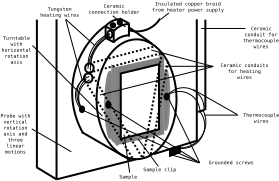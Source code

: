 <?xml version="1.0"?>
<dia:diagram xmlns:dia="http://www.lysator.liu.se/~alla/dia/">
  <dia:layer name="Background" visible="false"/>
  <dia:layer name="New layer" visible="true">
    <dia:object type="Standard - Ellipse" version="0" id="O0">
      <dia:attribute name="obj_pos">
        <dia:point val="5,2"/>
      </dia:attribute>
      <dia:attribute name="obj_bb">
        <dia:rectangle val="4.95,1.95;9.05,8.04"/>
      </dia:attribute>
      <dia:attribute name="elem_corner">
        <dia:point val="5,2"/>
      </dia:attribute>
      <dia:attribute name="elem_width">
        <dia:real val="4"/>
      </dia:attribute>
      <dia:attribute name="elem_height">
        <dia:real val="5.99"/>
      </dia:attribute>
    </dia:object>
    <dia:object type="Standard - Polygon" version="0" id="O1">
      <dia:attribute name="obj_pos">
        <dia:point val="5.982,3.439"/>
      </dia:attribute>
      <dia:attribute name="obj_bb">
        <dia:rectangle val="5.932,2.847;8.383,7.303"/>
      </dia:attribute>
      <dia:attribute name="poly_points">
        <dia:point val="5.982,3.439"/>
        <dia:point val="8.333,2.909"/>
        <dia:point val="8.333,6.71"/>
        <dia:point val="6.0,7.24"/>
      </dia:attribute>
      <dia:attribute name="line_color">
        <dia:color val="#818181"/>
      </dia:attribute>
      <dia:attribute name="inner_color">
        <dia:color val="#7f7f7f"/>
      </dia:attribute>
      <dia:attribute name="show_background">
        <dia:boolean val="true"/>
      </dia:attribute>
    </dia:object>
    <dia:object type="Standard - Line" version="0" id="O2">
      <dia:attribute name="obj_pos">
        <dia:point val="6.693,8.04"/>
      </dia:attribute>
      <dia:attribute name="obj_bb">
        <dia:rectangle val="4.224,6.597;6.736,8.084"/>
      </dia:attribute>
      <dia:attribute name="conn_endpoints">
        <dia:point val="6.693,8.04"/>
        <dia:point val="4.268,6.64"/>
      </dia:attribute>
      <dia:attribute name="numcp">
        <dia:int val="1"/>
      </dia:attribute>
    </dia:object>
    <dia:object type="Standard - Arc" version="0" id="O3">
      <dia:attribute name="obj_pos">
        <dia:point val="5.415,1.343"/>
      </dia:attribute>
      <dia:attribute name="obj_bb">
        <dia:rectangle val="3.731,1.294;5.464,6.739"/>
      </dia:attribute>
      <dia:attribute name="conn_endpoints">
        <dia:point val="5.415,1.343"/>
        <dia:point val="4.325,6.69"/>
      </dia:attribute>
      <dia:attribute name="curve_distance">
        <dia:real val="1.026"/>
      </dia:attribute>
    </dia:object>
    <dia:object type="Standard - Line" version="0" id="O4">
      <dia:attribute name="obj_pos">
        <dia:point val="3,1"/>
      </dia:attribute>
      <dia:attribute name="obj_bb">
        <dia:rectangle val="2.95,0.95;3.05,9.05"/>
      </dia:attribute>
      <dia:attribute name="conn_endpoints">
        <dia:point val="3,1"/>
        <dia:point val="3,9"/>
      </dia:attribute>
      <dia:attribute name="numcp">
        <dia:int val="1"/>
      </dia:attribute>
    </dia:object>
    <dia:object type="Standard - Line" version="0" id="O5">
      <dia:attribute name="obj_pos">
        <dia:point val="3,9"/>
      </dia:attribute>
      <dia:attribute name="obj_bb">
        <dia:rectangle val="2.952,7.942;7.048,9.048"/>
      </dia:attribute>
      <dia:attribute name="conn_endpoints">
        <dia:point val="3,9"/>
        <dia:point val="7,7.99"/>
      </dia:attribute>
      <dia:attribute name="numcp">
        <dia:int val="1"/>
      </dia:attribute>
      <dia:connections>
        <dia:connection handle="1" to="O0" connection="6"/>
      </dia:connections>
    </dia:object>
    <dia:object type="Standard - Line" version="0" id="O6">
      <dia:attribute name="obj_pos">
        <dia:point val="3,9"/>
      </dia:attribute>
      <dia:attribute name="obj_bb">
        <dia:rectangle val="1.95,8.348;3.043,9.043"/>
      </dia:attribute>
      <dia:attribute name="conn_endpoints">
        <dia:point val="3,9"/>
        <dia:point val="1.993,8.39"/>
      </dia:attribute>
      <dia:attribute name="numcp">
        <dia:int val="1"/>
      </dia:attribute>
    </dia:object>
    <dia:object type="Standard - Line" version="0" id="O7">
      <dia:attribute name="obj_pos">
        <dia:point val="2.018,8.415"/>
      </dia:attribute>
      <dia:attribute name="obj_bb">
        <dia:rectangle val="1.968,0.965;2.068,8.465"/>
      </dia:attribute>
      <dia:attribute name="conn_endpoints">
        <dia:point val="2.018,8.415"/>
        <dia:point val="2.018,1.015"/>
      </dia:attribute>
      <dia:attribute name="numcp">
        <dia:int val="1"/>
      </dia:attribute>
    </dia:object>
    <dia:object type="Standard - Line" version="0" id="O8">
      <dia:attribute name="obj_pos">
        <dia:point val="7.843,7.74"/>
      </dia:attribute>
      <dia:attribute name="obj_bb">
        <dia:rectangle val="7.795,7.018;10.066,7.788"/>
      </dia:attribute>
      <dia:attribute name="conn_endpoints">
        <dia:point val="7.843,7.74"/>
        <dia:point val="10.018,7.065"/>
      </dia:attribute>
      <dia:attribute name="numcp">
        <dia:int val="1"/>
      </dia:attribute>
    </dia:object>
    <dia:object type="Standard - Polygon" version="0" id="O9">
      <dia:attribute name="obj_pos">
        <dia:point val="6.212,3.705"/>
      </dia:attribute>
      <dia:attribute name="obj_bb">
        <dia:rectangle val="6.162,3.182;8.171,7.039"/>
      </dia:attribute>
      <dia:attribute name="poly_points">
        <dia:point val="6.212,3.705"/>
        <dia:point val="8.121,3.245"/>
        <dia:point val="8.121,6.498"/>
        <dia:point val="6.212,6.975"/>
      </dia:attribute>
      <dia:attribute name="show_background">
        <dia:boolean val="true"/>
      </dia:attribute>
    </dia:object>
    <dia:object type="Standard - Line" version="0" id="O10">
      <dia:attribute name="obj_pos">
        <dia:point val="10.012,7.099"/>
      </dia:attribute>
      <dia:attribute name="obj_bb">
        <dia:rectangle val="9.962,0.95;10.062,7.149"/>
      </dia:attribute>
      <dia:attribute name="conn_endpoints">
        <dia:point val="10.012,7.099"/>
        <dia:point val="10.012,1.0"/>
      </dia:attribute>
      <dia:attribute name="numcp">
        <dia:int val="1"/>
      </dia:attribute>
    </dia:object>
    <dia:object type="Standard - Polygon" version="0" id="O11">
      <dia:attribute name="obj_pos">
        <dia:point val="6.017,3.475"/>
      </dia:attribute>
      <dia:attribute name="obj_bb">
        <dia:rectangle val="5.737,3.244;6.067,7.354"/>
      </dia:attribute>
      <dia:attribute name="poly_points">
        <dia:point val="6.017,3.475"/>
        <dia:point val="6.017,7.24"/>
        <dia:point val="5.787,7.028"/>
        <dia:point val="5.787,3.333"/>
      </dia:attribute>
      <dia:attribute name="line_color">
        <dia:color val="#838383"/>
      </dia:attribute>
      <dia:attribute name="inner_color">
        <dia:color val="#878787"/>
      </dia:attribute>
      <dia:attribute name="show_background">
        <dia:boolean val="true"/>
      </dia:attribute>
    </dia:object>
    <dia:object type="Standard - Beziergon" version="0" id="O12">
      <dia:attribute name="obj_pos">
        <dia:point val="5.77,4.235"/>
      </dia:attribute>
      <dia:attribute name="obj_bb">
        <dia:rectangle val="5.346,2.856;5.858,7.77"/>
      </dia:attribute>
      <dia:attribute name="bez_points">
        <dia:point val="5.77,4.235"/>
        <dia:point val="5.787,5.543"/>
        <dia:point val="5.787,4.659"/>
        <dia:point val="5.787,6.18"/>
        <dia:point val="5.787,7.7"/>
        <dia:point val="5.452,6.745"/>
        <dia:point val="5.434,5.313"/>
        <dia:point val="5.416,3.881"/>
        <dia:point val="5.752,2.927"/>
      </dia:attribute>
      <dia:attribute name="corner_types">
        <dia:enum val="0"/>
        <dia:enum val="0"/>
        <dia:enum val="0"/>
        <dia:enum val="0"/>
      </dia:attribute>
      <dia:attribute name="line_color">
        <dia:color val="#878787"/>
      </dia:attribute>
      <dia:attribute name="inner_color">
        <dia:color val="#7f7f7f"/>
      </dia:attribute>
      <dia:attribute name="show_background">
        <dia:boolean val="true"/>
      </dia:attribute>
    </dia:object>
    <dia:object type="Standard - Beziergon" version="0" id="O13">
      <dia:attribute name="obj_pos">
        <dia:point val="8.633,5.083"/>
      </dia:attribute>
      <dia:attribute name="obj_bb">
        <dia:rectangle val="8.262,3.086;8.739,7.028"/>
      </dia:attribute>
      <dia:attribute name="bez_points">
        <dia:point val="8.633,5.083"/>
        <dia:point val="8.598,6.957"/>
        <dia:point val="8.333,6.851"/>
        <dia:point val="8.333,5.667"/>
        <dia:point val="8.333,4.482"/>
        <dia:point val="8.333,5.561"/>
        <dia:point val="8.333,4.359"/>
        <dia:point val="8.333,3.157"/>
        <dia:point val="8.669,3.21"/>
      </dia:attribute>
      <dia:attribute name="corner_types">
        <dia:enum val="0"/>
        <dia:enum val="0"/>
        <dia:enum val="0"/>
        <dia:enum val="0"/>
      </dia:attribute>
      <dia:attribute name="line_color">
        <dia:color val="#8b8b8b"/>
      </dia:attribute>
      <dia:attribute name="inner_color">
        <dia:color val="#7f7f7f"/>
      </dia:attribute>
      <dia:attribute name="show_background">
        <dia:boolean val="true"/>
      </dia:attribute>
    </dia:object>
    <dia:object type="Standard - Ellipse" version="0" id="O14">
      <dia:attribute name="obj_pos">
        <dia:point val="5.487,5.137"/>
      </dia:attribute>
      <dia:attribute name="obj_bb">
        <dia:rectangle val="5.437,5.087;5.749,5.469"/>
      </dia:attribute>
      <dia:attribute name="elem_corner">
        <dia:point val="5.487,5.137"/>
      </dia:attribute>
      <dia:attribute name="elem_width">
        <dia:real val="0.212"/>
      </dia:attribute>
      <dia:attribute name="elem_height">
        <dia:real val="0.283"/>
      </dia:attribute>
      <dia:attribute name="inner_color">
        <dia:color val="#070707"/>
      </dia:attribute>
    </dia:object>
    <dia:object type="Standard - Ellipse" version="0" id="O15">
      <dia:attribute name="obj_pos">
        <dia:point val="8.402,4.722"/>
      </dia:attribute>
      <dia:attribute name="obj_bb">
        <dia:rectangle val="8.352,4.672;8.665,5.054"/>
      </dia:attribute>
      <dia:attribute name="elem_corner">
        <dia:point val="8.402,4.722"/>
      </dia:attribute>
      <dia:attribute name="elem_width">
        <dia:real val="0.212"/>
      </dia:attribute>
      <dia:attribute name="elem_height">
        <dia:real val="0.283"/>
      </dia:attribute>
      <dia:attribute name="inner_color">
        <dia:color val="#070707"/>
      </dia:attribute>
    </dia:object>
    <dia:object type="Standard - Line" version="0" id="O16">
      <dia:attribute name="obj_pos">
        <dia:point val="8.368,2.962"/>
      </dia:attribute>
      <dia:attribute name="obj_bb">
        <dia:rectangle val="8.063,2.727;8.409,3.002"/>
      </dia:attribute>
      <dia:attribute name="conn_endpoints">
        <dia:point val="8.368,2.962"/>
        <dia:point val="8.103,2.768"/>
      </dia:attribute>
      <dia:attribute name="numcp">
        <dia:int val="1"/>
      </dia:attribute>
      <dia:attribute name="line_color">
        <dia:color val="#838383"/>
      </dia:attribute>
    </dia:object>
    <dia:object type="Standard - Arc" version="0" id="O17">
      <dia:attribute name="obj_pos">
        <dia:point val="6.627,1.795"/>
      </dia:attribute>
      <dia:attribute name="obj_bb">
        <dia:rectangle val="5.811,1.75;6.673,2.184"/>
      </dia:attribute>
      <dia:attribute name="conn_endpoints">
        <dia:point val="6.627,1.795"/>
        <dia:point val="5.857,2.139"/>
      </dia:attribute>
      <dia:attribute name="curve_distance">
        <dia:real val="0.081"/>
      </dia:attribute>
    </dia:object>
    <dia:object type="Standard - Line" version="0" id="O18">
      <dia:attribute name="obj_pos">
        <dia:point val="5.857,2.139"/>
      </dia:attribute>
      <dia:attribute name="obj_bb">
        <dia:rectangle val="5.37,1.865;5.901,2.183"/>
      </dia:attribute>
      <dia:attribute name="conn_endpoints">
        <dia:point val="5.857,2.139"/>
        <dia:point val="5.415,1.909"/>
      </dia:attribute>
      <dia:attribute name="numcp">
        <dia:int val="1"/>
      </dia:attribute>
    </dia:object>
    <dia:object type="Standard - Line" version="0" id="O19">
      <dia:attribute name="obj_pos">
        <dia:point val="5.857,2.174"/>
      </dia:attribute>
      <dia:attribute name="obj_bb">
        <dia:rectangle val="5.807,1.488;5.907,2.224"/>
      </dia:attribute>
      <dia:attribute name="conn_endpoints">
        <dia:point val="5.857,2.174"/>
        <dia:point val="5.857,1.538"/>
      </dia:attribute>
      <dia:attribute name="numcp">
        <dia:int val="1"/>
      </dia:attribute>
    </dia:object>
    <dia:object type="Standard - Line" version="0" id="O20">
      <dia:attribute name="obj_pos">
        <dia:point val="5.454,1.913"/>
      </dia:attribute>
      <dia:attribute name="obj_bb">
        <dia:rectangle val="5.404,1.227;5.504,1.963"/>
      </dia:attribute>
      <dia:attribute name="conn_endpoints">
        <dia:point val="5.454,1.913"/>
        <dia:point val="5.454,1.277"/>
      </dia:attribute>
      <dia:attribute name="numcp">
        <dia:int val="1"/>
      </dia:attribute>
    </dia:object>
    <dia:object type="Standard - Line" version="0" id="O21">
      <dia:attribute name="obj_pos">
        <dia:point val="6.621,1.86"/>
      </dia:attribute>
      <dia:attribute name="obj_bb">
        <dia:rectangle val="6.571,1.174;6.671,1.91"/>
      </dia:attribute>
      <dia:attribute name="conn_endpoints">
        <dia:point val="6.621,1.86"/>
        <dia:point val="6.621,1.224"/>
      </dia:attribute>
      <dia:attribute name="numcp">
        <dia:int val="1"/>
      </dia:attribute>
    </dia:object>
    <dia:object type="Standard - Arc" version="0" id="O22">
      <dia:attribute name="obj_pos">
        <dia:point val="6.581,1.236"/>
      </dia:attribute>
      <dia:attribute name="obj_bb">
        <dia:rectangle val="5.828,1.191;6.626,1.617"/>
      </dia:attribute>
      <dia:attribute name="conn_endpoints">
        <dia:point val="6.581,1.236"/>
        <dia:point val="5.874,1.572"/>
      </dia:attribute>
      <dia:attribute name="curve_distance">
        <dia:real val="0.081"/>
      </dia:attribute>
    </dia:object>
    <dia:object type="Standard - Line" version="0" id="O23">
      <dia:attribute name="obj_pos">
        <dia:point val="6.652,1.219"/>
      </dia:attribute>
      <dia:attribute name="obj_bb">
        <dia:rectangle val="6.112,0.909;6.696,1.264"/>
      </dia:attribute>
      <dia:attribute name="conn_endpoints">
        <dia:point val="6.652,1.219"/>
        <dia:point val="6.156,0.953"/>
      </dia:attribute>
      <dia:attribute name="numcp">
        <dia:int val="1"/>
      </dia:attribute>
    </dia:object>
    <dia:object type="Standard - Line" version="0" id="O24">
      <dia:attribute name="obj_pos">
        <dia:point val="5.873,1.571"/>
      </dia:attribute>
      <dia:attribute name="obj_bb">
        <dia:rectangle val="5.387,1.297;5.917,1.616"/>
      </dia:attribute>
      <dia:attribute name="conn_endpoints">
        <dia:point val="5.873,1.571"/>
        <dia:point val="5.431,1.342"/>
      </dia:attribute>
      <dia:attribute name="numcp">
        <dia:int val="1"/>
      </dia:attribute>
    </dia:object>
    <dia:object type="Standard - Arc" version="0" id="O25">
      <dia:attribute name="obj_pos">
        <dia:point val="6.174,0.989"/>
      </dia:attribute>
      <dia:attribute name="obj_bb">
        <dia:rectangle val="5.422,0.944;6.219,1.37"/>
      </dia:attribute>
      <dia:attribute name="conn_endpoints">
        <dia:point val="6.174,0.989"/>
        <dia:point val="5.467,1.325"/>
      </dia:attribute>
      <dia:attribute name="curve_distance">
        <dia:real val="0.081"/>
      </dia:attribute>
    </dia:object>
    <dia:object type="Standard - Line" version="0" id="O26">
      <dia:attribute name="obj_pos">
        <dia:point val="6.623,1.403"/>
      </dia:attribute>
      <dia:attribute name="obj_bb">
        <dia:rectangle val="6.582,1.362;7.807,2.25"/>
      </dia:attribute>
      <dia:attribute name="conn_endpoints">
        <dia:point val="6.623,1.403"/>
        <dia:point val="7.766,2.209"/>
      </dia:attribute>
      <dia:attribute name="numcp">
        <dia:int val="1"/>
      </dia:attribute>
    </dia:object>
    <dia:object type="Standard - Ellipse" version="0" id="O27">
      <dia:attribute name="obj_pos">
        <dia:point val="5.704,1.191"/>
      </dia:attribute>
      <dia:attribute name="obj_bb">
        <dia:rectangle val="5.654,1.141;5.984,1.453"/>
      </dia:attribute>
      <dia:attribute name="elem_corner">
        <dia:point val="5.704,1.191"/>
      </dia:attribute>
      <dia:attribute name="elem_width">
        <dia:real val="0.23"/>
      </dia:attribute>
      <dia:attribute name="elem_height">
        <dia:real val="0.212"/>
      </dia:attribute>
      <dia:attribute name="inner_color">
        <dia:color val="#070707"/>
      </dia:attribute>
    </dia:object>
    <dia:object type="Standard - Ellipse" version="0" id="O28">
      <dia:attribute name="obj_pos">
        <dia:point val="6.057,1.067"/>
      </dia:attribute>
      <dia:attribute name="obj_bb">
        <dia:rectangle val="6.007,1.017;6.319,1.311"/>
      </dia:attribute>
      <dia:attribute name="elem_corner">
        <dia:point val="6.057,1.067"/>
      </dia:attribute>
      <dia:attribute name="elem_width">
        <dia:real val="0.212"/>
      </dia:attribute>
      <dia:attribute name="elem_height">
        <dia:real val="0.194"/>
      </dia:attribute>
      <dia:attribute name="inner_color">
        <dia:color val="#070707"/>
      </dia:attribute>
    </dia:object>
    <dia:object type="Standard - Ellipse" version="0" id="O29">
      <dia:attribute name="obj_pos">
        <dia:point val="5.545,1.562"/>
      </dia:attribute>
      <dia:attribute name="obj_bb">
        <dia:rectangle val="5.495,1.512;5.842,1.983"/>
      </dia:attribute>
      <dia:attribute name="elem_corner">
        <dia:point val="5.545,1.562"/>
      </dia:attribute>
      <dia:attribute name="elem_width">
        <dia:real val="0.247"/>
      </dia:attribute>
      <dia:attribute name="elem_height">
        <dia:real val="0.371"/>
      </dia:attribute>
    </dia:object>
    <dia:object type="Standard - Arc" version="0" id="O30">
      <dia:attribute name="obj_pos">
        <dia:point val="8.179,0.961"/>
      </dia:attribute>
      <dia:attribute name="obj_bb">
        <dia:rectangle val="6.574,0.914;8.225,1.653"/>
      </dia:attribute>
      <dia:attribute name="conn_endpoints">
        <dia:point val="8.179,0.961"/>
        <dia:point val="6.621,1.542"/>
      </dia:attribute>
      <dia:attribute name="curve_distance">
        <dia:real val="-0.284"/>
      </dia:attribute>
      <dia:connections>
        <dia:connection handle="1" to="O21" connection="0"/>
      </dia:connections>
    </dia:object>
    <dia:object type="Standard - Ellipse" version="0" id="O31">
      <dia:attribute name="obj_pos">
        <dia:point val="4.431,3.206"/>
      </dia:attribute>
      <dia:attribute name="obj_bb">
        <dia:rectangle val="4.381,3.156;4.905,3.716"/>
      </dia:attribute>
      <dia:attribute name="elem_corner">
        <dia:point val="4.431,3.206"/>
      </dia:attribute>
      <dia:attribute name="elem_width">
        <dia:real val="0.424"/>
      </dia:attribute>
      <dia:attribute name="elem_height">
        <dia:real val="0.46"/>
      </dia:attribute>
      <dia:attribute name="border_width">
        <dia:real val="0.1"/>
      </dia:attribute>
    </dia:object>
    <dia:object type="Standard - Arc" version="0" id="O32">
      <dia:attribute name="obj_pos">
        <dia:point val="5.686,1.739"/>
      </dia:attribute>
      <dia:attribute name="obj_bb">
        <dia:rectangle val="4.71,1.739;5.686,3.347"/>
      </dia:attribute>
      <dia:attribute name="conn_endpoints">
        <dia:point val="5.686,1.739"/>
        <dia:point val="4.714,3.347"/>
      </dia:attribute>
      <dia:attribute name="curve_distance">
        <dia:real val="0.299"/>
      </dia:attribute>
      <dia:attribute name="line_width">
        <dia:real val="0"/>
      </dia:attribute>
    </dia:object>
    <dia:object type="Standard - Arc" version="0" id="O33">
      <dia:attribute name="obj_pos">
        <dia:point val="5.651,1.703"/>
      </dia:attribute>
      <dia:attribute name="obj_bb">
        <dia:rectangle val="4.572,1.703;5.651,3.33"/>
      </dia:attribute>
      <dia:attribute name="conn_endpoints">
        <dia:point val="5.651,1.703"/>
        <dia:point val="4.572,3.33"/>
      </dia:attribute>
      <dia:attribute name="curve_distance">
        <dia:real val="0.299"/>
      </dia:attribute>
      <dia:attribute name="line_width">
        <dia:real val="0"/>
      </dia:attribute>
    </dia:object>
    <dia:object type="Standard - Arc" version="0" id="O34">
      <dia:attribute name="obj_pos">
        <dia:point val="5.581,1.879"/>
      </dia:attribute>
      <dia:attribute name="obj_bb">
        <dia:rectangle val="4.572,1.879;5.581,3.471"/>
      </dia:attribute>
      <dia:attribute name="conn_endpoints">
        <dia:point val="5.581,1.879"/>
        <dia:point val="4.572,3.471"/>
      </dia:attribute>
      <dia:attribute name="curve_distance">
        <dia:real val="0.241"/>
      </dia:attribute>
      <dia:attribute name="line_width">
        <dia:real val="0"/>
      </dia:attribute>
      <dia:connections>
        <dia:connection handle="0" to="O29" connection="5"/>
      </dia:connections>
    </dia:object>
    <dia:object type="Standard - Arc" version="0" id="O35">
      <dia:attribute name="obj_pos">
        <dia:point val="5.686,1.827"/>
      </dia:attribute>
      <dia:attribute name="obj_bb">
        <dia:rectangle val="4.693,1.827;5.686,3.56"/>
      </dia:attribute>
      <dia:attribute name="conn_endpoints">
        <dia:point val="5.686,1.827"/>
        <dia:point val="4.696,3.56"/>
      </dia:attribute>
      <dia:attribute name="curve_distance">
        <dia:real val="0.299"/>
      </dia:attribute>
      <dia:attribute name="line_width">
        <dia:real val="0"/>
      </dia:attribute>
    </dia:object>
    <dia:object type="Standard - Ellipse" version="0" id="O36">
      <dia:attribute name="obj_pos">
        <dia:point val="4.373,3.703"/>
      </dia:attribute>
      <dia:attribute name="obj_bb">
        <dia:rectangle val="4.323,3.653;4.847,4.213"/>
      </dia:attribute>
      <dia:attribute name="elem_corner">
        <dia:point val="4.373,3.703"/>
      </dia:attribute>
      <dia:attribute name="elem_width">
        <dia:real val="0.424"/>
      </dia:attribute>
      <dia:attribute name="elem_height">
        <dia:real val="0.46"/>
      </dia:attribute>
      <dia:attribute name="border_width">
        <dia:real val="0.1"/>
      </dia:attribute>
    </dia:object>
    <dia:object type="Standard - Line" version="0" id="O37">
      <dia:attribute name="obj_pos">
        <dia:point val="4.643,3.206"/>
      </dia:attribute>
      <dia:attribute name="obj_bb">
        <dia:rectangle val="4.595,2.291;7.997,3.254"/>
      </dia:attribute>
      <dia:attribute name="conn_endpoints">
        <dia:point val="4.643,3.206"/>
        <dia:point val="7.949,2.34"/>
      </dia:attribute>
      <dia:attribute name="numcp">
        <dia:int val="1"/>
      </dia:attribute>
      <dia:attribute name="line_width">
        <dia:real val="0.1"/>
      </dia:attribute>
      <dia:attribute name="line_style">
        <dia:enum val="4"/>
      </dia:attribute>
      <dia:connections>
        <dia:connection handle="0" to="O31" connection="1"/>
      </dia:connections>
    </dia:object>
    <dia:object type="Standard - Line" version="0" id="O38">
      <dia:attribute name="obj_pos">
        <dia:point val="4.643,3.666"/>
      </dia:attribute>
      <dia:attribute name="obj_bb">
        <dia:rectangle val="4.595,2.645;8.28,3.714"/>
      </dia:attribute>
      <dia:attribute name="conn_endpoints">
        <dia:point val="4.643,3.666"/>
        <dia:point val="8.232,2.693"/>
      </dia:attribute>
      <dia:attribute name="numcp">
        <dia:int val="1"/>
      </dia:attribute>
      <dia:attribute name="line_width">
        <dia:real val="0.1"/>
      </dia:attribute>
      <dia:attribute name="line_style">
        <dia:enum val="4"/>
      </dia:attribute>
      <dia:connections>
        <dia:connection handle="0" to="O31" connection="6"/>
      </dia:connections>
    </dia:object>
    <dia:object type="Standard - Line" version="0" id="O39">
      <dia:attribute name="obj_pos">
        <dia:point val="4.837,3.86"/>
      </dia:attribute>
      <dia:attribute name="obj_bb">
        <dia:rectangle val="4.795,3.817;7.337,7.969"/>
      </dia:attribute>
      <dia:attribute name="conn_endpoints">
        <dia:point val="4.837,3.86"/>
        <dia:point val="7.295,7.926"/>
      </dia:attribute>
      <dia:attribute name="numcp">
        <dia:int val="1"/>
      </dia:attribute>
      <dia:attribute name="line_width">
        <dia:real val="0.1"/>
      </dia:attribute>
      <dia:attribute name="line_style">
        <dia:enum val="4"/>
      </dia:attribute>
    </dia:object>
    <dia:object type="Standard - Line" version="0" id="O40">
      <dia:attribute name="obj_pos">
        <dia:point val="4.435,4.095"/>
      </dia:attribute>
      <dia:attribute name="obj_bb">
        <dia:rectangle val="4.392,4.053;6.878,8.039"/>
      </dia:attribute>
      <dia:attribute name="conn_endpoints">
        <dia:point val="4.435,4.095"/>
        <dia:point val="6.835,7.997"/>
      </dia:attribute>
      <dia:attribute name="numcp">
        <dia:int val="1"/>
      </dia:attribute>
      <dia:attribute name="line_width">
        <dia:real val="0.1"/>
      </dia:attribute>
      <dia:attribute name="line_style">
        <dia:enum val="4"/>
      </dia:attribute>
      <dia:connections>
        <dia:connection handle="0" to="O36" connection="5"/>
      </dia:connections>
    </dia:object>
    <dia:object type="Standard - Line" version="0" id="O41">
      <dia:attribute name="obj_pos">
        <dia:point val="8.267,2.693"/>
      </dia:attribute>
      <dia:attribute name="obj_bb">
        <dia:rectangle val="7.281,2.644;8.316,7.957"/>
      </dia:attribute>
      <dia:attribute name="conn_endpoints">
        <dia:point val="8.267,2.693"/>
        <dia:point val="7.33,7.908"/>
      </dia:attribute>
      <dia:attribute name="numcp">
        <dia:int val="1"/>
      </dia:attribute>
      <dia:attribute name="line_width">
        <dia:real val="0.1"/>
      </dia:attribute>
      <dia:attribute name="line_style">
        <dia:enum val="4"/>
      </dia:attribute>
    </dia:object>
    <dia:object type="Standard - Line" version="0" id="O42">
      <dia:attribute name="obj_pos">
        <dia:point val="8.567,3.118"/>
      </dia:attribute>
      <dia:attribute name="obj_bb">
        <dia:rectangle val="7.652,3.068;8.617,7.851"/>
      </dia:attribute>
      <dia:attribute name="conn_endpoints">
        <dia:point val="8.567,3.118"/>
        <dia:point val="7.701,7.802"/>
      </dia:attribute>
      <dia:attribute name="numcp">
        <dia:int val="1"/>
      </dia:attribute>
      <dia:attribute name="line_width">
        <dia:real val="0.1"/>
      </dia:attribute>
      <dia:attribute name="line_style">
        <dia:enum val="4"/>
      </dia:attribute>
    </dia:object>
    <dia:object type="Standard - Arc" version="0" id="O43">
      <dia:attribute name="obj_pos">
        <dia:point val="4.484,3.825"/>
      </dia:attribute>
      <dia:attribute name="obj_bb">
        <dia:rectangle val="4.016,3.825;4.484,5.539"/>
      </dia:attribute>
      <dia:attribute name="conn_endpoints">
        <dia:point val="4.484,3.825"/>
        <dia:point val="4.343,5.539"/>
      </dia:attribute>
      <dia:attribute name="curve_distance">
        <dia:real val="0.394"/>
      </dia:attribute>
      <dia:attribute name="line_width">
        <dia:real val="0"/>
      </dia:attribute>
    </dia:object>
    <dia:object type="Standard - Arc" version="0" id="O44">
      <dia:attribute name="obj_pos">
        <dia:point val="4.661,4.019"/>
      </dia:attribute>
      <dia:attribute name="obj_bb">
        <dia:rectangle val="4.109,4.019;4.661,5.539"/>
      </dia:attribute>
      <dia:attribute name="conn_endpoints">
        <dia:point val="4.661,4.019"/>
        <dia:point val="4.325,5.539"/>
      </dia:attribute>
      <dia:attribute name="curve_distance">
        <dia:real val="0.369"/>
      </dia:attribute>
      <dia:attribute name="line_width">
        <dia:real val="0"/>
      </dia:attribute>
    </dia:object>
    <dia:object type="Standard - Arc" version="0" id="O45">
      <dia:attribute name="obj_pos">
        <dia:point val="4.643,3.86"/>
      </dia:attribute>
      <dia:attribute name="obj_bb">
        <dia:rectangle val="3.944,3.86;4.643,5.557"/>
      </dia:attribute>
      <dia:attribute name="conn_endpoints">
        <dia:point val="4.643,3.86"/>
        <dia:point val="4.307,5.557"/>
      </dia:attribute>
      <dia:attribute name="curve_distance">
        <dia:real val="0.522"/>
      </dia:attribute>
      <dia:attribute name="line_width">
        <dia:real val="0"/>
      </dia:attribute>
    </dia:object>
    <dia:object type="Standard - Arc" version="0" id="O46">
      <dia:attribute name="obj_pos">
        <dia:point val="4.484,3.984"/>
      </dia:attribute>
      <dia:attribute name="obj_bb">
        <dia:rectangle val="4.077,3.984;4.484,5.539"/>
      </dia:attribute>
      <dia:attribute name="conn_endpoints">
        <dia:point val="4.484,3.984"/>
        <dia:point val="4.289,5.539"/>
      </dia:attribute>
      <dia:attribute name="curve_distance">
        <dia:real val="0.303"/>
      </dia:attribute>
      <dia:attribute name="line_width">
        <dia:real val="0"/>
      </dia:attribute>
    </dia:object>
    <dia:object type="Standard - Ellipse" version="0" id="O47">
      <dia:attribute name="obj_pos">
        <dia:point val="4.168,5.354"/>
      </dia:attribute>
      <dia:attribute name="obj_bb">
        <dia:rectangle val="4.118,5.304;4.43,5.687"/>
      </dia:attribute>
      <dia:attribute name="elem_corner">
        <dia:point val="4.168,5.354"/>
      </dia:attribute>
      <dia:attribute name="elem_width">
        <dia:real val="0.212"/>
      </dia:attribute>
      <dia:attribute name="elem_height">
        <dia:real val="0.283"/>
      </dia:attribute>
      <dia:attribute name="inner_color">
        <dia:color val="#070707"/>
      </dia:attribute>
    </dia:object>
    <dia:object type="Standard - Arc" version="0" id="O48">
      <dia:attribute name="obj_pos">
        <dia:point val="8.583,4.763"/>
      </dia:attribute>
      <dia:attribute name="obj_bb">
        <dia:rectangle val="8.583,4.604;10.176,5.645"/>
      </dia:attribute>
      <dia:attribute name="conn_endpoints">
        <dia:point val="8.583,4.763"/>
        <dia:point val="10.176,5.645"/>
      </dia:attribute>
      <dia:attribute name="curve_distance">
        <dia:real val="-0.537"/>
      </dia:attribute>
      <dia:attribute name="line_width">
        <dia:real val="0"/>
      </dia:attribute>
      <dia:connections>
        <dia:connection handle="0" to="O15" connection="2"/>
      </dia:connections>
    </dia:object>
    <dia:object type="Standard - Arc" version="0" id="O49">
      <dia:attribute name="obj_pos">
        <dia:point val="8.583,4.763"/>
      </dia:attribute>
      <dia:attribute name="obj_bb">
        <dia:rectangle val="8.583,4.416;10.374,5.522"/>
      </dia:attribute>
      <dia:attribute name="conn_endpoints">
        <dia:point val="8.583,4.763"/>
        <dia:point val="10.371,5.522"/>
      </dia:attribute>
      <dia:attribute name="curve_distance">
        <dia:real val="-0.701"/>
      </dia:attribute>
      <dia:attribute name="line_width">
        <dia:real val="0"/>
      </dia:attribute>
      <dia:connections>
        <dia:connection handle="0" to="O15" connection="2"/>
      </dia:connections>
    </dia:object>
    <dia:object type="Standard - Polygon" version="0" id="O50">
      <dia:attribute name="obj_pos">
        <dia:point val="8.674,7.484"/>
      </dia:attribute>
      <dia:attribute name="obj_bb">
        <dia:rectangle val="8.624,7.276;9.219,7.891"/>
      </dia:attribute>
      <dia:attribute name="poly_points">
        <dia:point val="8.674,7.484"/>
        <dia:point val="9.169,7.343"/>
        <dia:point val="9.169,7.643"/>
        <dia:point val="8.674,7.82"/>
      </dia:attribute>
      <dia:attribute name="line_width">
        <dia:real val="0.1"/>
      </dia:attribute>
      <dia:attribute name="inner_color">
        <dia:color val="#0b0b0b"/>
      </dia:attribute>
      <dia:attribute name="show_background">
        <dia:boolean val="true"/>
      </dia:attribute>
    </dia:object>
    <dia:object type="Standard - Arc" version="0" id="O51">
      <dia:attribute name="obj_pos">
        <dia:point val="8.93,7.403"/>
      </dia:attribute>
      <dia:attribute name="obj_bb">
        <dia:rectangle val="8.93,5.575;10.413,7.455"/>
      </dia:attribute>
      <dia:attribute name="conn_endpoints">
        <dia:point val="8.93,7.403"/>
        <dia:point val="10.141,5.575"/>
      </dia:attribute>
      <dia:attribute name="curve_distance">
        <dia:real val="0.825"/>
      </dia:attribute>
      <dia:attribute name="line_width">
        <dia:real val="0"/>
      </dia:attribute>
      <dia:connections>
        <dia:connection handle="0" to="O8" connection="0"/>
      </dia:connections>
    </dia:object>
    <dia:object type="Standard - Arc" version="0" id="O52">
      <dia:attribute name="obj_pos">
        <dia:point val="8.93,7.403"/>
      </dia:attribute>
      <dia:attribute name="obj_bb">
        <dia:rectangle val="8.93,5.539;10.467,7.428"/>
      </dia:attribute>
      <dia:attribute name="conn_endpoints">
        <dia:point val="8.93,7.403"/>
        <dia:point val="10.318,5.539"/>
      </dia:attribute>
      <dia:attribute name="curve_distance">
        <dia:real val="0.734"/>
      </dia:attribute>
      <dia:attribute name="line_width">
        <dia:real val="0"/>
      </dia:attribute>
      <dia:connections>
        <dia:connection handle="0" to="O8" connection="0"/>
      </dia:connections>
    </dia:object>
    <dia:object type="Standard - Line" version="0" id="O53">
      <dia:attribute name="obj_pos">
        <dia:point val="10.07,5.628"/>
      </dia:attribute>
      <dia:attribute name="obj_bb">
        <dia:rectangle val="10.022,5.474;10.454,5.675"/>
      </dia:attribute>
      <dia:attribute name="conn_endpoints">
        <dia:point val="10.07,5.628"/>
        <dia:point val="10.406,5.522"/>
      </dia:attribute>
      <dia:attribute name="numcp">
        <dia:int val="1"/>
      </dia:attribute>
    </dia:object>
    <dia:object type="Standard - Line" version="0" id="O54">
      <dia:attribute name="obj_pos">
        <dia:point val="10.441,5.539"/>
      </dia:attribute>
      <dia:attribute name="obj_bb">
        <dia:rectangle val="10.391,0.964;10.491,5.589"/>
      </dia:attribute>
      <dia:attribute name="conn_endpoints">
        <dia:point val="10.441,5.539"/>
        <dia:point val="10.441,1.014"/>
      </dia:attribute>
      <dia:attribute name="numcp">
        <dia:int val="1"/>
      </dia:attribute>
    </dia:object>
  </dia:layer>
  <dia:layer name="New layer" visible="true">
    <dia:object type="Standard - Line" version="0" id="O55">
      <dia:attribute name="obj_pos">
        <dia:point val="9.84,4.514"/>
      </dia:attribute>
      <dia:attribute name="obj_bb">
        <dia:rectangle val="9.84,4.514;12.05,5.769"/>
      </dia:attribute>
      <dia:attribute name="conn_endpoints">
        <dia:point val="9.84,4.514"/>
        <dia:point val="12.05,5.769"/>
      </dia:attribute>
      <dia:attribute name="numcp">
        <dia:int val="1"/>
      </dia:attribute>
      <dia:attribute name="line_width">
        <dia:real val="0"/>
      </dia:attribute>
    </dia:object>
    <dia:object type="Standard - Line" version="0" id="O56">
      <dia:attribute name="obj_pos">
        <dia:point val="10.229,1.456"/>
      </dia:attribute>
      <dia:attribute name="obj_bb">
        <dia:rectangle val="10.229,1.456;12.439,1.456"/>
      </dia:attribute>
      <dia:attribute name="conn_endpoints">
        <dia:point val="10.229,1.456"/>
        <dia:point val="12.439,1.456"/>
      </dia:attribute>
      <dia:attribute name="numcp">
        <dia:int val="1"/>
      </dia:attribute>
      <dia:attribute name="line_width">
        <dia:real val="0"/>
      </dia:attribute>
    </dia:object>
    <dia:object type="Standard - Line" version="0" id="O57">
      <dia:attribute name="obj_pos">
        <dia:point val="8.585,4.921"/>
      </dia:attribute>
      <dia:attribute name="obj_bb">
        <dia:rectangle val="8.585,4.921;10.159,8.173"/>
      </dia:attribute>
      <dia:attribute name="conn_endpoints">
        <dia:point val="8.585,4.921"/>
        <dia:point val="10.159,8.173"/>
      </dia:attribute>
      <dia:attribute name="numcp">
        <dia:int val="1"/>
      </dia:attribute>
      <dia:attribute name="line_width">
        <dia:real val="0"/>
      </dia:attribute>
    </dia:object>
    <dia:object type="Standard - Line" version="0" id="O58">
      <dia:attribute name="obj_pos">
        <dia:point val="8.709,7.767"/>
      </dia:attribute>
      <dia:attribute name="obj_bb">
        <dia:rectangle val="8.709,7.767;10.123,8.173"/>
      </dia:attribute>
      <dia:attribute name="conn_endpoints">
        <dia:point val="8.709,7.767"/>
        <dia:point val="10.123,8.173"/>
      </dia:attribute>
      <dia:attribute name="numcp">
        <dia:int val="1"/>
      </dia:attribute>
      <dia:attribute name="line_width">
        <dia:real val="0"/>
      </dia:attribute>
    </dia:object>
    <dia:object type="Standard - Line" version="0" id="O59">
      <dia:attribute name="obj_pos">
        <dia:point val="10.388,5.787"/>
      </dia:attribute>
      <dia:attribute name="obj_bb">
        <dia:rectangle val="10.388,5.787;12.068,5.787"/>
      </dia:attribute>
      <dia:attribute name="conn_endpoints">
        <dia:point val="10.388,5.787"/>
        <dia:point val="12.068,5.787"/>
      </dia:attribute>
      <dia:attribute name="numcp">
        <dia:int val="1"/>
      </dia:attribute>
      <dia:attribute name="line_width">
        <dia:real val="0"/>
      </dia:attribute>
    </dia:object>
    <dia:object type="Standard - Line" version="0" id="O60">
      <dia:attribute name="obj_pos">
        <dia:point val="7.737,2.534"/>
      </dia:attribute>
      <dia:attribute name="obj_bb">
        <dia:rectangle val="7.737,2.534;10.777,3.347"/>
      </dia:attribute>
      <dia:attribute name="conn_endpoints">
        <dia:point val="7.737,2.534"/>
        <dia:point val="10.777,3.347"/>
      </dia:attribute>
      <dia:attribute name="numcp">
        <dia:int val="1"/>
      </dia:attribute>
      <dia:attribute name="line_width">
        <dia:real val="0"/>
      </dia:attribute>
    </dia:object>
    <dia:object type="Standard - Line" version="0" id="O61">
      <dia:attribute name="obj_pos">
        <dia:point val="8.426,3.347"/>
      </dia:attribute>
      <dia:attribute name="obj_bb">
        <dia:rectangle val="8.426,3.347;10.848,3.347"/>
      </dia:attribute>
      <dia:attribute name="conn_endpoints">
        <dia:point val="8.426,3.347"/>
        <dia:point val="10.848,3.347"/>
      </dia:attribute>
      <dia:attribute name="numcp">
        <dia:int val="1"/>
      </dia:attribute>
      <dia:attribute name="line_width">
        <dia:real val="0"/>
      </dia:attribute>
    </dia:object>
    <dia:object type="Standard - Line" version="0" id="O62">
      <dia:attribute name="obj_pos">
        <dia:point val="5.173,4.779"/>
      </dia:attribute>
      <dia:attribute name="obj_bb">
        <dia:rectangle val="5.173,3.365;10.812,4.779"/>
      </dia:attribute>
      <dia:attribute name="conn_endpoints">
        <dia:point val="5.173,4.779"/>
        <dia:point val="10.812,3.365"/>
      </dia:attribute>
      <dia:attribute name="numcp">
        <dia:int val="1"/>
      </dia:attribute>
      <dia:attribute name="line_width">
        <dia:real val="0"/>
      </dia:attribute>
    </dia:object>
    <dia:object type="Standard - Line" version="0" id="O63">
      <dia:attribute name="obj_pos">
        <dia:point val="8.214,0.996"/>
      </dia:attribute>
      <dia:attribute name="obj_bb">
        <dia:rectangle val="8.214,0.678;8.621,0.996"/>
      </dia:attribute>
      <dia:attribute name="conn_endpoints">
        <dia:point val="8.214,0.996"/>
        <dia:point val="8.621,0.678"/>
      </dia:attribute>
      <dia:attribute name="numcp">
        <dia:int val="1"/>
      </dia:attribute>
      <dia:attribute name="line_width">
        <dia:real val="0"/>
      </dia:attribute>
    </dia:object>
    <dia:object type="Standard - Line" version="0" id="O64">
      <dia:attribute name="obj_pos">
        <dia:point val="6.446,1.385"/>
      </dia:attribute>
      <dia:attribute name="obj_bb">
        <dia:rectangle val="5.81,0.819;6.446,1.385"/>
      </dia:attribute>
      <dia:attribute name="conn_endpoints">
        <dia:point val="6.446,1.385"/>
        <dia:point val="5.81,0.819"/>
      </dia:attribute>
      <dia:attribute name="numcp">
        <dia:int val="1"/>
      </dia:attribute>
      <dia:attribute name="line_width">
        <dia:real val="0"/>
      </dia:attribute>
    </dia:object>
    <dia:object type="Standard - Line" version="0" id="O65">
      <dia:attribute name="obj_pos">
        <dia:point val="4.926,2.322"/>
      </dia:attribute>
      <dia:attribute name="obj_bb">
        <dia:rectangle val="3.459,0.996;4.926,2.322"/>
      </dia:attribute>
      <dia:attribute name="conn_endpoints">
        <dia:point val="4.926,2.322"/>
        <dia:point val="3.459,0.996"/>
      </dia:attribute>
      <dia:attribute name="numcp">
        <dia:int val="1"/>
      </dia:attribute>
      <dia:attribute name="line_width">
        <dia:real val="0"/>
      </dia:attribute>
    </dia:object>
    <dia:object type="Standard - Line" version="0" id="O66">
      <dia:attribute name="obj_pos">
        <dia:point val="4.289,4.072"/>
      </dia:attribute>
      <dia:attribute name="obj_bb">
        <dia:rectangle val="3.459,1.014;4.289,4.072"/>
      </dia:attribute>
      <dia:attribute name="conn_endpoints">
        <dia:point val="4.289,4.072"/>
        <dia:point val="3.459,1.014"/>
      </dia:attribute>
      <dia:attribute name="numcp">
        <dia:int val="1"/>
      </dia:attribute>
      <dia:attribute name="line_width">
        <dia:real val="0"/>
      </dia:attribute>
    </dia:object>
    <dia:object type="Standard - Line" version="0" id="O67">
      <dia:attribute name="obj_pos">
        <dia:point val="5.297,5.84"/>
      </dia:attribute>
      <dia:attribute name="obj_bb">
        <dia:rectangle val="1.797,2.304;5.297,5.84"/>
      </dia:attribute>
      <dia:attribute name="conn_endpoints">
        <dia:point val="5.297,5.84"/>
        <dia:point val="1.797,2.304"/>
      </dia:attribute>
      <dia:attribute name="numcp">
        <dia:int val="1"/>
      </dia:attribute>
      <dia:attribute name="line_width">
        <dia:real val="0"/>
      </dia:attribute>
    </dia:object>
    <dia:object type="Standard - Line" version="0" id="O68">
      <dia:attribute name="obj_pos">
        <dia:point val="3.741,7.625"/>
      </dia:attribute>
      <dia:attribute name="obj_bb">
        <dia:rectangle val="1.762,6.476;3.741,7.625"/>
      </dia:attribute>
      <dia:attribute name="conn_endpoints">
        <dia:point val="3.741,7.625"/>
        <dia:point val="1.762,6.476"/>
      </dia:attribute>
      <dia:attribute name="numcp">
        <dia:int val="1"/>
      </dia:attribute>
      <dia:attribute name="line_width">
        <dia:real val="0"/>
      </dia:attribute>
    </dia:object>
    <dia:object type="Standard - Text" version="0" id="O69">
      <dia:attribute name="obj_pos">
        <dia:point val="13.217,1.544"/>
      </dia:attribute>
      <dia:attribute name="obj_bb">
        <dia:rectangle val="12.026,1.313;14.408,2.513"/>
      </dia:attribute>
      <dia:attribute name="text">
        <dia:composite type="text">
          <dia:attribute name="string">
            <dia:string>#Ceramic
conduit for
thermocouple
wires#</dia:string>
          </dia:attribute>
          <dia:attribute name="font">
            <dia:font name="Courier"/>
          </dia:attribute>
          <dia:attribute name="height">
            <dia:real val="0.3"/>
          </dia:attribute>
          <dia:attribute name="pos">
            <dia:point val="13.217,1.544"/>
          </dia:attribute>
          <dia:attribute name="color">
            <dia:color val="#000000"/>
          </dia:attribute>
          <dia:attribute name="alignment">
            <dia:enum val="1"/>
          </dia:attribute>
        </dia:composite>
      </dia:attribute>
    </dia:object>
    <dia:object type="Standard - Text" version="0" id="O70">
      <dia:attribute name="obj_pos">
        <dia:point val="12.403,3.383"/>
      </dia:attribute>
      <dia:attribute name="obj_bb">
        <dia:rectangle val="10.849,3.151;13.958,4.051"/>
      </dia:attribute>
      <dia:attribute name="text">
        <dia:composite type="text">
          <dia:attribute name="string">
            <dia:string>#Ceramic conduits
for heating
wires#</dia:string>
          </dia:attribute>
          <dia:attribute name="font">
            <dia:font name="Courier"/>
          </dia:attribute>
          <dia:attribute name="height">
            <dia:real val="0.3"/>
          </dia:attribute>
          <dia:attribute name="pos">
            <dia:point val="12.403,3.383"/>
          </dia:attribute>
          <dia:attribute name="color">
            <dia:color val="#000000"/>
          </dia:attribute>
          <dia:attribute name="alignment">
            <dia:enum val="1"/>
          </dia:attribute>
        </dia:composite>
      </dia:attribute>
    </dia:object>
    <dia:object type="Standard - Line" version="0" id="O71">
      <dia:attribute name="obj_pos">
        <dia:point val="4.378,5.575"/>
      </dia:attribute>
      <dia:attribute name="obj_bb">
        <dia:rectangle val="4.378,5.575;10.176,8.173"/>
      </dia:attribute>
      <dia:attribute name="conn_endpoints">
        <dia:point val="4.378,5.575"/>
        <dia:point val="10.176,8.173"/>
      </dia:attribute>
      <dia:attribute name="numcp">
        <dia:int val="1"/>
      </dia:attribute>
      <dia:attribute name="line_width">
        <dia:real val="0"/>
      </dia:attribute>
    </dia:object>
    <dia:object type="Standard - Text" version="0" id="O72">
      <dia:attribute name="obj_pos">
        <dia:point val="13.234,5.875"/>
      </dia:attribute>
      <dia:attribute name="obj_bb">
        <dia:rectangle val="12.044,5.644;14.425,6.244"/>
      </dia:attribute>
      <dia:attribute name="text">
        <dia:composite type="text">
          <dia:attribute name="string">
            <dia:string>#Thermocouple
wires#</dia:string>
          </dia:attribute>
          <dia:attribute name="font">
            <dia:font name="Courier"/>
          </dia:attribute>
          <dia:attribute name="height">
            <dia:real val="0.3"/>
          </dia:attribute>
          <dia:attribute name="pos">
            <dia:point val="13.234,5.875"/>
          </dia:attribute>
          <dia:attribute name="color">
            <dia:color val="#000000"/>
          </dia:attribute>
          <dia:attribute name="alignment">
            <dia:enum val="1"/>
          </dia:attribute>
        </dia:composite>
      </dia:attribute>
    </dia:object>
    <dia:object type="Standard - Text" version="0" id="O73">
      <dia:attribute name="obj_pos">
        <dia:point val="11.732,8.244"/>
      </dia:attribute>
      <dia:attribute name="obj_bb">
        <dia:rectangle val="10.268,8.013;13.195,8.313"/>
      </dia:attribute>
      <dia:attribute name="text">
        <dia:composite type="text">
          <dia:attribute name="string">
            <dia:string>#Grounded screws#</dia:string>
          </dia:attribute>
          <dia:attribute name="font">
            <dia:font name="Courier"/>
          </dia:attribute>
          <dia:attribute name="height">
            <dia:real val="0.3"/>
          </dia:attribute>
          <dia:attribute name="pos">
            <dia:point val="11.732,8.244"/>
          </dia:attribute>
          <dia:attribute name="color">
            <dia:color val="#000000"/>
          </dia:attribute>
          <dia:attribute name="alignment">
            <dia:enum val="1"/>
          </dia:attribute>
        </dia:composite>
      </dia:attribute>
    </dia:object>
    <dia:object type="Standard - Text" version="0" id="O74">
      <dia:attribute name="obj_pos">
        <dia:point val="9.575,0.307"/>
      </dia:attribute>
      <dia:attribute name="obj_bb">
        <dia:rectangle val="7.294,0.075;11.857,0.675"/>
      </dia:attribute>
      <dia:attribute name="text">
        <dia:composite type="text">
          <dia:attribute name="string">
            <dia:string>#Insulated copper braid
from heater power supply#</dia:string>
          </dia:attribute>
          <dia:attribute name="font">
            <dia:font name="Courier"/>
          </dia:attribute>
          <dia:attribute name="height">
            <dia:real val="0.3"/>
          </dia:attribute>
          <dia:attribute name="pos">
            <dia:point val="9.575,0.307"/>
          </dia:attribute>
          <dia:attribute name="color">
            <dia:color val="#000000"/>
          </dia:attribute>
          <dia:attribute name="alignment">
            <dia:enum val="1"/>
          </dia:attribute>
        </dia:composite>
      </dia:attribute>
    </dia:object>
    <dia:object type="Standard - Text" version="0" id="O75">
      <dia:attribute name="obj_pos">
        <dia:point val="5.88,0.413"/>
      </dia:attribute>
      <dia:attribute name="obj_bb">
        <dia:rectangle val="4.235,0.181;7.526,0.781"/>
      </dia:attribute>
      <dia:attribute name="text">
        <dia:composite type="text">
          <dia:attribute name="string">
            <dia:string>#Ceramic
connection holder#</dia:string>
          </dia:attribute>
          <dia:attribute name="font">
            <dia:font name="Courier"/>
          </dia:attribute>
          <dia:attribute name="height">
            <dia:real val="0.3"/>
          </dia:attribute>
          <dia:attribute name="pos">
            <dia:point val="5.88,0.413"/>
          </dia:attribute>
          <dia:attribute name="color">
            <dia:color val="#000000"/>
          </dia:attribute>
          <dia:attribute name="alignment">
            <dia:enum val="1"/>
          </dia:attribute>
        </dia:composite>
      </dia:attribute>
    </dia:object>
    <dia:object type="Standard - Text" version="0" id="O76">
      <dia:attribute name="obj_pos">
        <dia:point val="3.158,0.572"/>
      </dia:attribute>
      <dia:attribute name="obj_bb">
        <dia:rectangle val="1.876,0.341;4.44,0.941"/>
      </dia:attribute>
      <dia:attribute name="text">
        <dia:composite type="text">
          <dia:attribute name="string">
            <dia:string>#Tungsten
heating wires#</dia:string>
          </dia:attribute>
          <dia:attribute name="font">
            <dia:font name="Courier"/>
          </dia:attribute>
          <dia:attribute name="height">
            <dia:real val="0.3"/>
          </dia:attribute>
          <dia:attribute name="pos">
            <dia:point val="3.158,0.572"/>
          </dia:attribute>
          <dia:attribute name="color">
            <dia:color val="#000000"/>
          </dia:attribute>
          <dia:attribute name="alignment">
            <dia:enum val="1"/>
          </dia:attribute>
        </dia:composite>
      </dia:attribute>
    </dia:object>
    <dia:object type="Standard - Line" version="0" id="O77">
      <dia:attribute name="obj_pos">
        <dia:point val="5.598,5.327"/>
      </dia:attribute>
      <dia:attribute name="obj_bb">
        <dia:rectangle val="5.598,5.327;10.159,8.173"/>
      </dia:attribute>
      <dia:attribute name="conn_endpoints">
        <dia:point val="5.598,5.327"/>
        <dia:point val="10.159,8.173"/>
      </dia:attribute>
      <dia:attribute name="numcp">
        <dia:int val="1"/>
      </dia:attribute>
      <dia:attribute name="line_width">
        <dia:real val="0"/>
      </dia:attribute>
    </dia:object>
    <dia:object type="Standard - Text" version="0" id="O78">
      <dia:attribute name="obj_pos">
        <dia:point val="1.001,2.022"/>
      </dia:attribute>
      <dia:attribute name="obj_bb">
        <dia:rectangle val="-0.058,1.79;2.01,3.29"/>
      </dia:attribute>
      <dia:attribute name="text">
        <dia:composite type="text">
          <dia:attribute name="string">
            <dia:string>#Turntable
with
horizontal
rotation
axis#</dia:string>
          </dia:attribute>
          <dia:attribute name="font">
            <dia:font name="Courier"/>
          </dia:attribute>
          <dia:attribute name="height">
            <dia:real val="0.3"/>
          </dia:attribute>
          <dia:attribute name="pos">
            <dia:point val="1.001,2.022"/>
          </dia:attribute>
          <dia:attribute name="color">
            <dia:color val="#000000"/>
          </dia:attribute>
          <dia:attribute name="alignment">
            <dia:enum val="1"/>
          </dia:attribute>
        </dia:composite>
      </dia:attribute>
    </dia:object>
    <dia:object type="Standard - Text" version="0" id="O79">
      <dia:attribute name="obj_pos">
        <dia:point val="0.948,5.911"/>
      </dia:attribute>
      <dia:attribute name="obj_bb">
        <dia:rectangle val="-0.061,5.679;1.957,7.779"/>
      </dia:attribute>
      <dia:attribute name="text">
        <dia:composite type="text">
          <dia:attribute name="string">
            <dia:string>#Probe with
vertical
rotation
axis and
three
linear
motions#</dia:string>
          </dia:attribute>
          <dia:attribute name="font">
            <dia:font name="Courier"/>
          </dia:attribute>
          <dia:attribute name="height">
            <dia:real val="0.3"/>
          </dia:attribute>
          <dia:attribute name="pos">
            <dia:point val="0.948,5.911"/>
          </dia:attribute>
          <dia:attribute name="color">
            <dia:color val="#000000"/>
          </dia:attribute>
          <dia:attribute name="alignment">
            <dia:enum val="1"/>
          </dia:attribute>
        </dia:composite>
      </dia:attribute>
    </dia:object>
    <dia:object type="Standard - Line" version="0" id="O80">
      <dia:attribute name="obj_pos">
        <dia:point val="6.375,6.759"/>
      </dia:attribute>
      <dia:attribute name="obj_bb">
        <dia:rectangle val="6.375,6.759;6.658,8.668"/>
      </dia:attribute>
      <dia:attribute name="conn_endpoints">
        <dia:point val="6.375,6.759"/>
        <dia:point val="6.658,8.668"/>
      </dia:attribute>
      <dia:attribute name="numcp">
        <dia:int val="1"/>
      </dia:attribute>
      <dia:attribute name="line_width">
        <dia:real val="0"/>
      </dia:attribute>
    </dia:object>
    <dia:object type="Standard - Line" version="0" id="O81">
      <dia:attribute name="obj_pos">
        <dia:point val="7.083,6.989"/>
      </dia:attribute>
      <dia:attribute name="obj_bb">
        <dia:rectangle val="7.083,6.989;8.09,8.35"/>
      </dia:attribute>
      <dia:attribute name="conn_endpoints">
        <dia:point val="7.083,6.989"/>
        <dia:point val="8.09,8.35"/>
      </dia:attribute>
      <dia:attribute name="numcp">
        <dia:int val="1"/>
      </dia:attribute>
      <dia:attribute name="line_width">
        <dia:real val="0"/>
      </dia:attribute>
    </dia:object>
    <dia:object type="Standard - Text" version="0" id="O82">
      <dia:attribute name="obj_pos">
        <dia:point val="6.588,8.951"/>
      </dia:attribute>
      <dia:attribute name="obj_bb">
        <dia:rectangle val="5.942,8.72;7.233,9.02"/>
      </dia:attribute>
      <dia:attribute name="text">
        <dia:composite type="text">
          <dia:attribute name="string">
            <dia:string>#Sample#</dia:string>
          </dia:attribute>
          <dia:attribute name="font">
            <dia:font name="Courier"/>
          </dia:attribute>
          <dia:attribute name="height">
            <dia:real val="0.3"/>
          </dia:attribute>
          <dia:attribute name="pos">
            <dia:point val="6.588,8.951"/>
          </dia:attribute>
          <dia:attribute name="color">
            <dia:color val="#000000"/>
          </dia:attribute>
          <dia:attribute name="alignment">
            <dia:enum val="1"/>
          </dia:attribute>
        </dia:composite>
      </dia:attribute>
    </dia:object>
    <dia:object type="Standard - Text" version="0" id="O83">
      <dia:attribute name="obj_pos">
        <dia:point val="8.161,8.598"/>
      </dia:attribute>
      <dia:attribute name="obj_bb">
        <dia:rectangle val="7.061,8.366;9.261,8.666"/>
      </dia:attribute>
      <dia:attribute name="text">
        <dia:composite type="text">
          <dia:attribute name="string">
            <dia:string>#Sample clip#</dia:string>
          </dia:attribute>
          <dia:attribute name="font">
            <dia:font name="Courier"/>
          </dia:attribute>
          <dia:attribute name="height">
            <dia:real val="0.3"/>
          </dia:attribute>
          <dia:attribute name="pos">
            <dia:point val="8.161,8.598"/>
          </dia:attribute>
          <dia:attribute name="color">
            <dia:color val="#000000"/>
          </dia:attribute>
          <dia:attribute name="alignment">
            <dia:enum val="1"/>
          </dia:attribute>
        </dia:composite>
      </dia:attribute>
    </dia:object>
  </dia:layer>
</dia:diagram>
